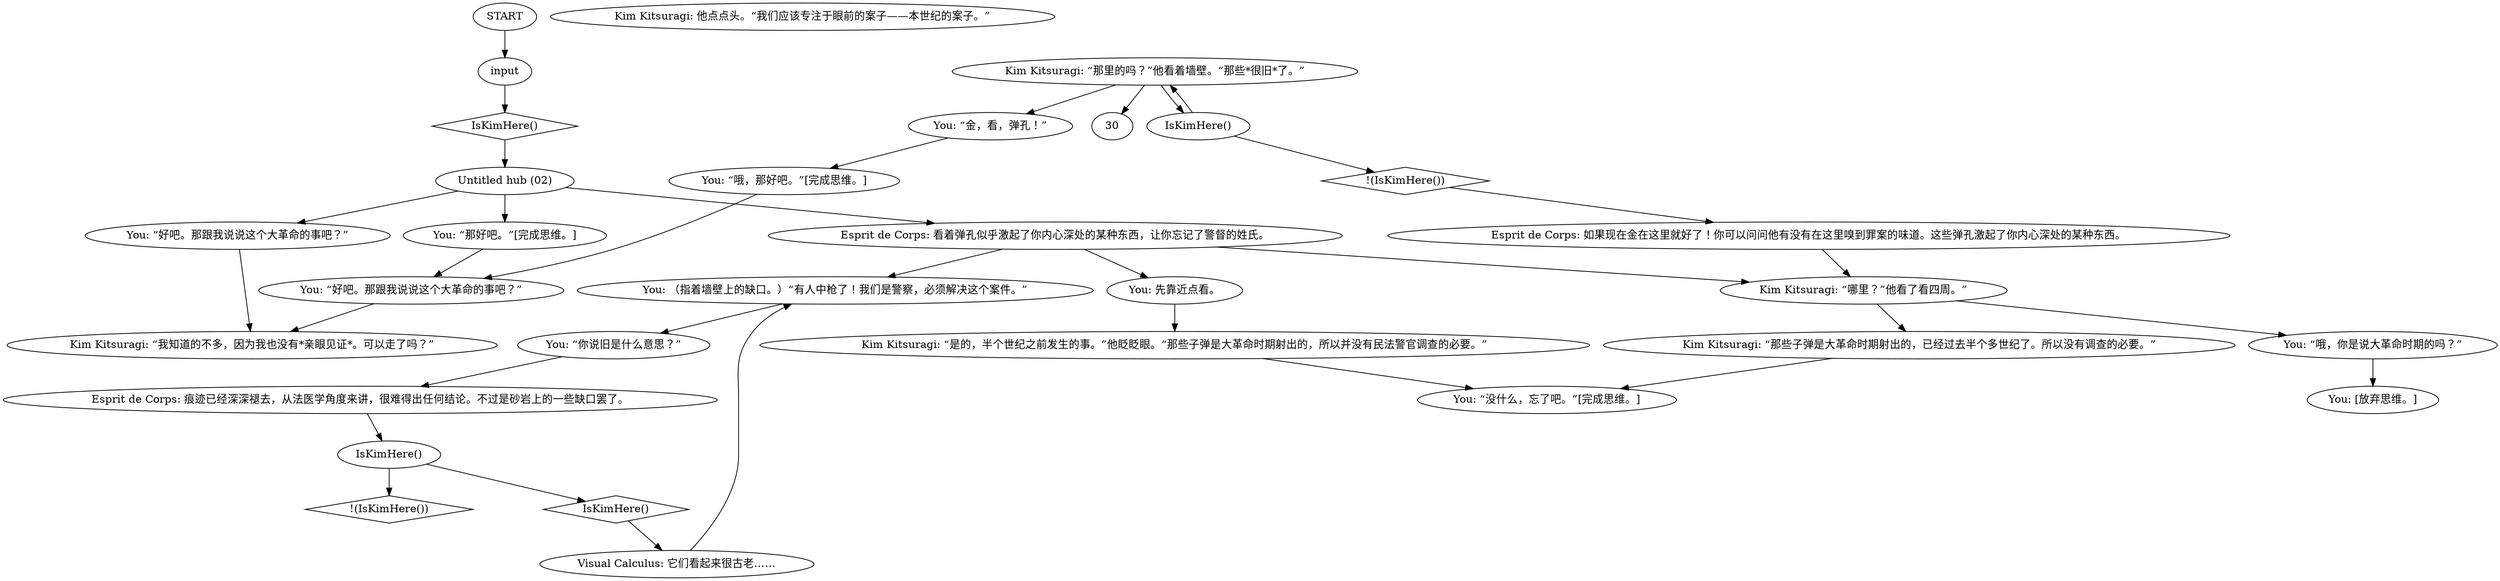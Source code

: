 # PLAZA ORB / bulletholes esprit
# esprit the corps afterthought
# ==================================================
digraph G {
	  0 [label="START"];
	  1 [label="input"];
	  2 [label="Esprit de Corps: 如果现在金在这里就好了！你可以问问他有没有在这里嗅到罪案的味道。这些弹孔激起了你内心深处的某种东西。"];
	  3 [label="You: “好吧。那跟我说说这个大革命的事吧？”"];
	  4 [label="Kim Kitsuragi: “我知道的不多，因为我也没有*亲眼见证*。可以走了吗？”"];
	  5 [label="IsKimHere()"];
	  6 [label="IsKimHere()", shape=diamond];
	  7 [label="!(IsKimHere())", shape=diamond];
	  8 [label="Visual Calculus: 它们看起来很古老……"];
	  9 [label="Kim Kitsuragi: 他点点头。“我们应该专注于眼前的案子——本世纪的案子。”"];
	  10 [label="You: “好吧。那跟我说说这个大革命的事吧？”"];
	  11 [label="You: “那好吧。”[完成思维。]"];
	  12 [label="Esprit de Corps: 看着弹孔似乎激起了你内心深处的某种东西，让你忘记了警督的姓氏。"];
	  13 [label="Untitled hub (02)"];
	  14 [label="You: “没什么，忘了吧。”[完成思维。]"];
	  15 [label="You: “哦，你是说大革命时期的吗？”"];
	  16 [label="IsKimHere()"];
	  17 [label="IsKimHere()", shape=diamond];
	  18 [label="!(IsKimHere())", shape=diamond];
	  19 [label="Kim Kitsuragi: “那里的吗？”他看着墙壁。“那些*很旧*了。”"];
	  20 [label="You: “你说旧是什么意思？”"];
	  21 [label="You: “金，看，弹孔！”"];
	  22 [label="You: （指着墙壁上的缺口。）“有人中枪了！我们是警察，必须解决这个案件。”"];
	  23 [label="Kim Kitsuragi: “那些子弹是大革命时期射出的，已经过去半个多世纪了。所以没有调查的必要。”"];
	  24 [label="Esprit de Corps: 痕迹已经深深褪去，从法医学角度来讲，很难得出任何结论。不过是砂岩上的一些缺口罢了。"];
	  25 [label="Kim Kitsuragi: “是的，半个世纪之前发生的事。”他眨眨眼。“那些子弹是大革命时期射出的，所以并没有民法警官调查的必要。”"];
	  26 [label="You: [放弃思维。]"];
	  27 [label="You: 先靠近点看。"];
	  28 [label="Kim Kitsuragi: “哪里？”他看了看四周。”"];
	  29 [label="You: “哦，那好吧。”[完成思维。]"];
	  0 -> 1
	  1 -> 17
	  2 -> 28
	  3 -> 4
	  5 -> 6
	  5 -> 7
	  6 -> 8
	  8 -> 22
	  10 -> 4
	  11 -> 10
	  12 -> 27
	  12 -> 28
	  12 -> 22
	  13 -> 11
	  13 -> 3
	  13 -> 12
	  15 -> 26
	  16 -> 18
	  16 -> 19
	  17 -> 13
	  18 -> 2
	  19 -> 16
	  19 -> 21
	  19 -> 30
	  20 -> 24
	  21 -> 29
	  22 -> 20
	  23 -> 14
	  24 -> 5
	  25 -> 14
	  27 -> 25
	  28 -> 15
	  28 -> 23
	  29 -> 10
}

